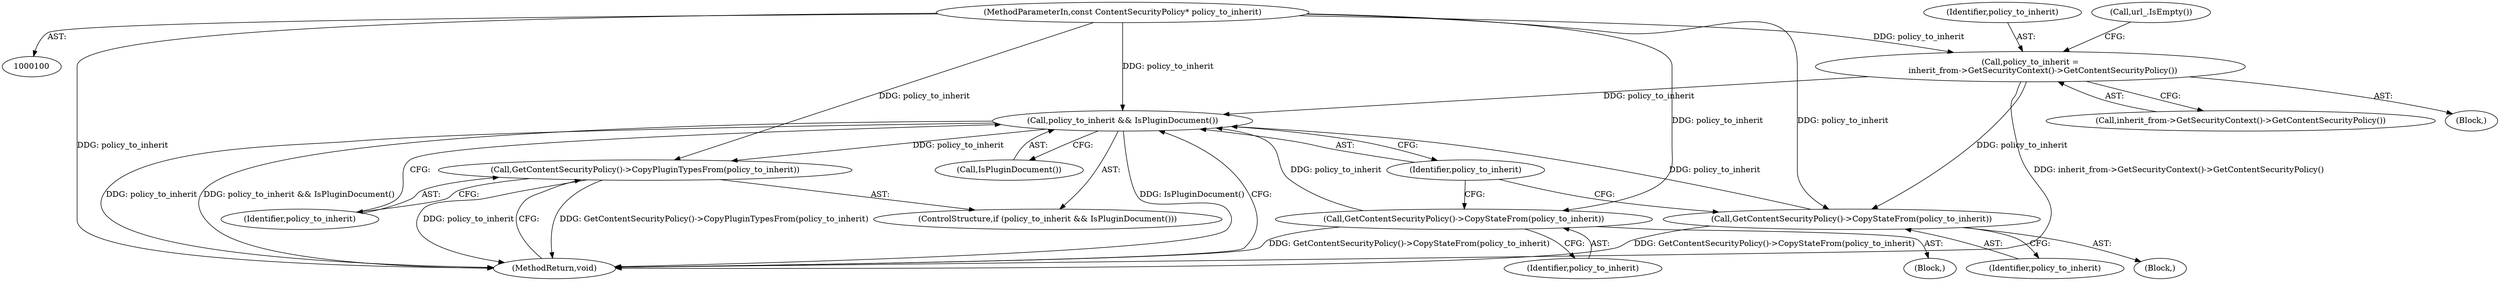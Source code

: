 digraph "1_Chrome_d683fb12566eaec180ee0e0506288f46cc7a43e7@pointer" {
"1000157" [label="(Call,policy_to_inherit && IsPluginDocument())"];
"1000138" [label="(Call,policy_to_inherit =\n          inherit_from->GetSecurityContext()->GetContentSecurityPolicy())"];
"1000102" [label="(MethodParameterIn,const ContentSecurityPolicy* policy_to_inherit)"];
"1000154" [label="(Call,GetContentSecurityPolicy()->CopyStateFrom(policy_to_inherit))"];
"1000114" [label="(Call,GetContentSecurityPolicy()->CopyStateFrom(policy_to_inherit))"];
"1000160" [label="(Call,GetContentSecurityPolicy()->CopyPluginTypesFrom(policy_to_inherit))"];
"1000113" [label="(Block,)"];
"1000102" [label="(MethodParameterIn,const ContentSecurityPolicy* policy_to_inherit)"];
"1000157" [label="(Call,policy_to_inherit && IsPluginDocument())"];
"1000155" [label="(Identifier,policy_to_inherit)"];
"1000158" [label="(Identifier,policy_to_inherit)"];
"1000115" [label="(Identifier,policy_to_inherit)"];
"1000160" [label="(Call,GetContentSecurityPolicy()->CopyPluginTypesFrom(policy_to_inherit))"];
"1000153" [label="(Block,)"];
"1000140" [label="(Call,inherit_from->GetSecurityContext()->GetContentSecurityPolicy())"];
"1000161" [label="(Identifier,policy_to_inherit)"];
"1000156" [label="(ControlStructure,if (policy_to_inherit && IsPluginDocument()))"];
"1000159" [label="(Call,IsPluginDocument())"];
"1000138" [label="(Call,policy_to_inherit =\n          inherit_from->GetSecurityContext()->GetContentSecurityPolicy())"];
"1000133" [label="(Block,)"];
"1000139" [label="(Identifier,policy_to_inherit)"];
"1000154" [label="(Call,GetContentSecurityPolicy()->CopyStateFrom(policy_to_inherit))"];
"1000162" [label="(MethodReturn,void)"];
"1000143" [label="(Call,url_.IsEmpty())"];
"1000114" [label="(Call,GetContentSecurityPolicy()->CopyStateFrom(policy_to_inherit))"];
"1000157" -> "1000156"  [label="AST: "];
"1000157" -> "1000158"  [label="CFG: "];
"1000157" -> "1000159"  [label="CFG: "];
"1000158" -> "1000157"  [label="AST: "];
"1000159" -> "1000157"  [label="AST: "];
"1000161" -> "1000157"  [label="CFG: "];
"1000162" -> "1000157"  [label="CFG: "];
"1000157" -> "1000162"  [label="DDG: IsPluginDocument()"];
"1000157" -> "1000162"  [label="DDG: policy_to_inherit && IsPluginDocument()"];
"1000157" -> "1000162"  [label="DDG: policy_to_inherit"];
"1000138" -> "1000157"  [label="DDG: policy_to_inherit"];
"1000154" -> "1000157"  [label="DDG: policy_to_inherit"];
"1000114" -> "1000157"  [label="DDG: policy_to_inherit"];
"1000102" -> "1000157"  [label="DDG: policy_to_inherit"];
"1000157" -> "1000160"  [label="DDG: policy_to_inherit"];
"1000138" -> "1000133"  [label="AST: "];
"1000138" -> "1000140"  [label="CFG: "];
"1000139" -> "1000138"  [label="AST: "];
"1000140" -> "1000138"  [label="AST: "];
"1000143" -> "1000138"  [label="CFG: "];
"1000138" -> "1000162"  [label="DDG: inherit_from->GetSecurityContext()->GetContentSecurityPolicy()"];
"1000102" -> "1000138"  [label="DDG: policy_to_inherit"];
"1000138" -> "1000154"  [label="DDG: policy_to_inherit"];
"1000102" -> "1000100"  [label="AST: "];
"1000102" -> "1000162"  [label="DDG: policy_to_inherit"];
"1000102" -> "1000114"  [label="DDG: policy_to_inherit"];
"1000102" -> "1000154"  [label="DDG: policy_to_inherit"];
"1000102" -> "1000160"  [label="DDG: policy_to_inherit"];
"1000154" -> "1000153"  [label="AST: "];
"1000154" -> "1000155"  [label="CFG: "];
"1000155" -> "1000154"  [label="AST: "];
"1000158" -> "1000154"  [label="CFG: "];
"1000154" -> "1000162"  [label="DDG: GetContentSecurityPolicy()->CopyStateFrom(policy_to_inherit)"];
"1000114" -> "1000113"  [label="AST: "];
"1000114" -> "1000115"  [label="CFG: "];
"1000115" -> "1000114"  [label="AST: "];
"1000158" -> "1000114"  [label="CFG: "];
"1000114" -> "1000162"  [label="DDG: GetContentSecurityPolicy()->CopyStateFrom(policy_to_inherit)"];
"1000160" -> "1000156"  [label="AST: "];
"1000160" -> "1000161"  [label="CFG: "];
"1000161" -> "1000160"  [label="AST: "];
"1000162" -> "1000160"  [label="CFG: "];
"1000160" -> "1000162"  [label="DDG: GetContentSecurityPolicy()->CopyPluginTypesFrom(policy_to_inherit)"];
"1000160" -> "1000162"  [label="DDG: policy_to_inherit"];
}
